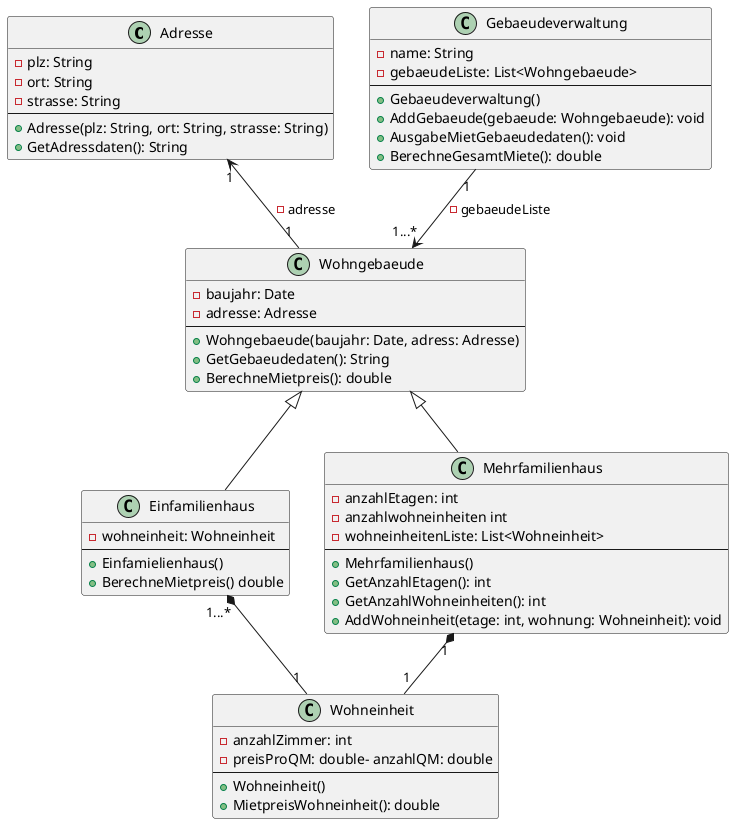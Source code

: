 @startuml

class Adresse{
    - plz: String
    - ort: String
    - strasse: String
    --
    + Adresse(plz: String, ort: String, strasse: String)
    + GetAdressdaten(): String 
}

class Wohngebaeude{
    - baujahr: Date
    - adresse: Adresse
    --
    + Wohngebaeude(baujahr: Date, adress: Adresse) 
    + GetGebaeudedaten(): String
    + BerechneMietpreis(): double
}

class Einfamilienhaus{
    - wohneinheit: Wohneinheit
    --
    + Einfamielienhaus()
    + BerechneMietpreis() double
}

class Mehrfamilienhaus {
    - anzahlEtagen: int
    - anzahlwohneinheiten int
    - wohneinheitenListe: List<Wohneinheit>
    --
    + Mehrfamilienhaus()
    + GetAnzahlEtagen(): int
    + GetAnzahlWohneinheiten(): int 
    + AddWohneinheit(etage: int, wohnung: Wohneinheit): void 
}
class Wohneinheit{
    - anzahlZimmer: int 
    - preisProQM: double- anzahlQM: double
    --
    + Wohneinheit()
    + MietpreisWohneinheit(): double
}
class Gebaeudeverwaltung {
    - name: String 
    - gebaeudeListe: List<Wohngebaeude>
    --
    + Gebaeudeverwaltung()
    + AddGebaeude(gebaeude: Wohngebaeude): void
    + AusgabeMietGebaeudedaten(): void
    + BerechneGesamtMiete(): double
}

Adresse "1" <-- "1" Wohngebaeude: -adresse
Gebaeudeverwaltung "1" --> "1...*" Wohngebaeude: -gebaeudeListe
Wohngebaeude <|-- Mehrfamilienhaus
Wohngebaeude <|-- Einfamilienhaus
Mehrfamilienhaus "1" *-- "1" Wohneinheit
Einfamilienhaus "1...*" *-- "1" Wohneinheit
@enduml